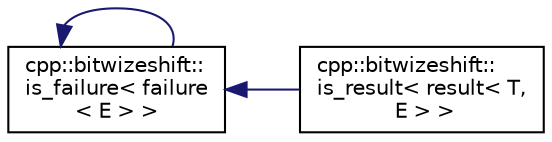 digraph "Graphical Class Hierarchy"
{
  edge [fontname="Helvetica",fontsize="10",labelfontname="Helvetica",labelfontsize="10"];
  node [fontname="Helvetica",fontsize="10",shape=record];
  rankdir="LR";
  Node0 [label="true_type",height=0.2,width=0.4,color="grey75", fillcolor="white", style="filled"];
  Node0 -> Node0 [dir="back",color="midnightblue",fontsize="10",style="solid",fontname="Helvetica"];
  Node0 [label="cpp::bitwizeshift::\lis_failure\< failure\l\< E \> \>",height=0.2,width=0.4,color="black", fillcolor="white", style="filled",URL="$d9/dd0/structcpp_1_1bitwizeshift_1_1is__failure_3_01failure_3_01_e_01_4_01_4.html"];
  Node0 -> Node2 [dir="back",color="midnightblue",fontsize="10",style="solid",fontname="Helvetica"];
  Node2 [label="cpp::bitwizeshift::\lis_result\< result\< T,\l E \> \>",height=0.2,width=0.4,color="black", fillcolor="white", style="filled",URL="$d4/dc8/structcpp_1_1bitwizeshift_1_1is__result_3_01result_3_01_t_00_01_e_01_4_01_4.html"];
}
